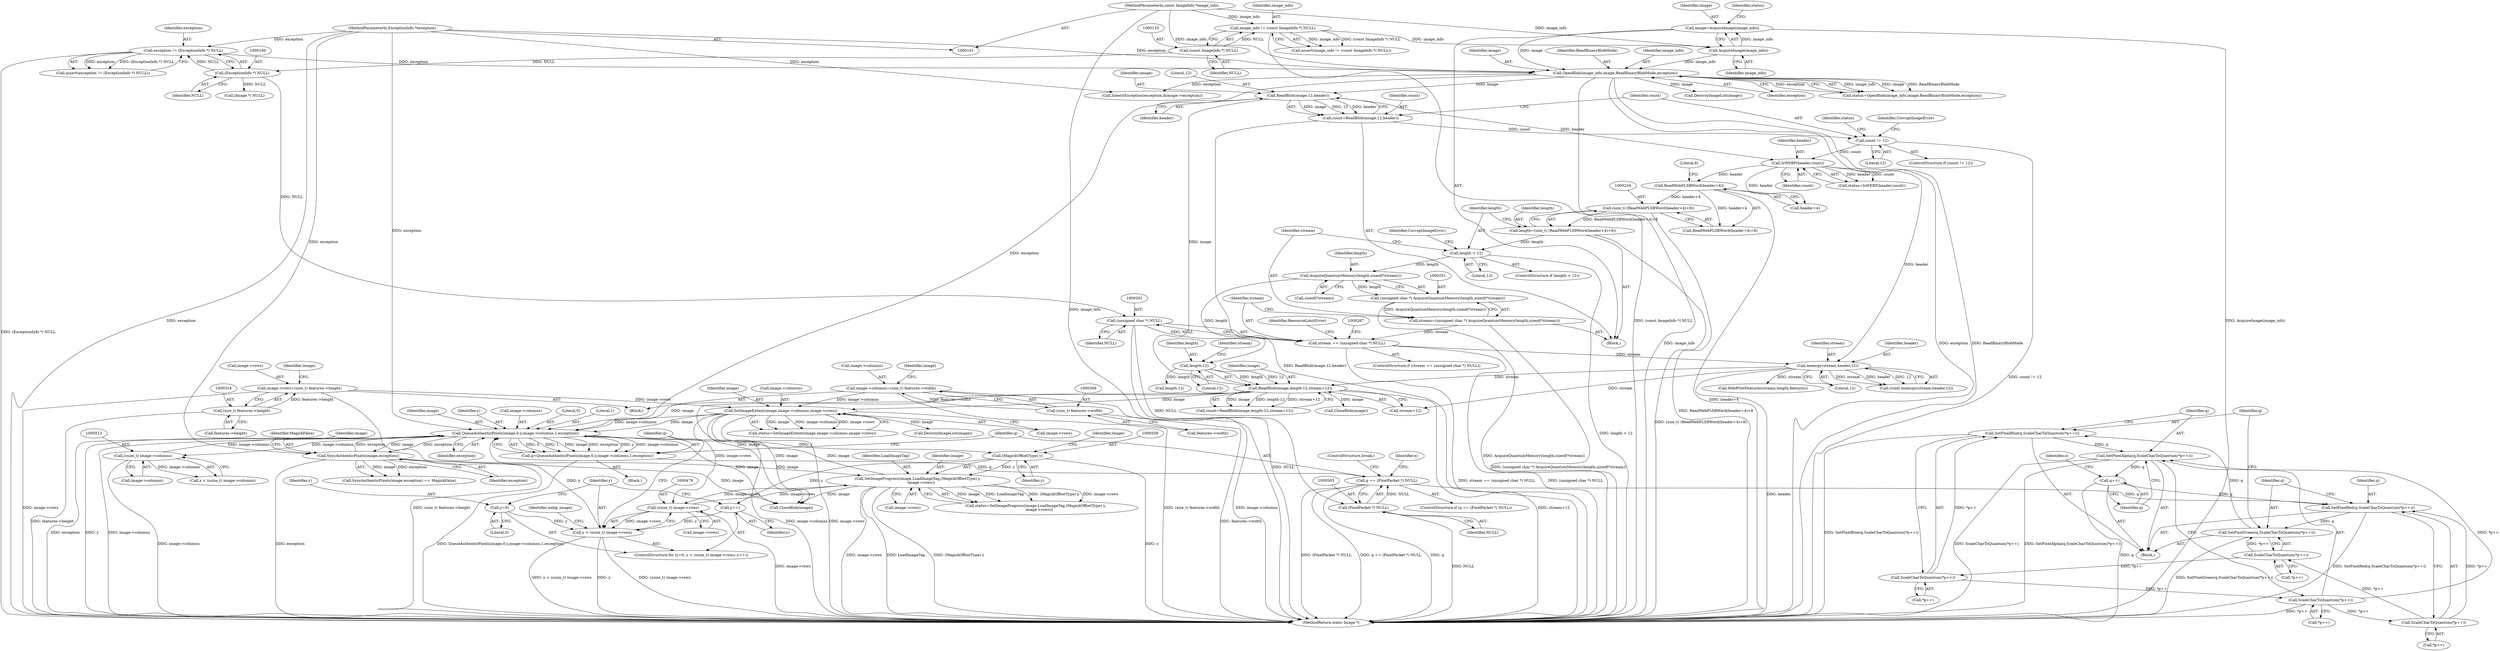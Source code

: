 digraph "0_ImageMagick_126c7c98ea788241922c30df4a5633ea692cf8df@pointer" {
"1000532" [label="(Call,SetPixelBlue(q,ScaleCharToQuantum(*p++)))"];
"1000526" [label="(Call,SetPixelGreen(q,ScaleCharToQuantum(*p++)))"];
"1000520" [label="(Call,SetPixelRed(q,ScaleCharToQuantum(*p++)))"];
"1000500" [label="(Call,q == (PixelPacket *) NULL)"];
"1000488" [label="(Call,q=QueueAuthenticPixels(image,0,y,image->columns,1,exception))"];
"1000490" [label="(Call,QueueAuthenticPixels(image,0,y,image->columns,1,exception))"];
"1000274" [label="(Call,ReadBlob(image,length-12,stream+12))"];
"1000208" [label="(Call,ReadBlob(image,12,header))"];
"1000174" [label="(Call,OpenBlob(image_info,image,ReadBinaryBlobMode,exception))"];
"1000170" [label="(Call,AcquireImage(image_info))"];
"1000130" [label="(Call,image_info != (const ImageInfo *) NULL)"];
"1000102" [label="(MethodParameterIn,const ImageInfo *image_info)"];
"1000132" [label="(Call,(const ImageInfo *) NULL)"];
"1000168" [label="(Call,image=AcquireImage(image_info))"];
"1000157" [label="(Call,exception != (ExceptionInfo *) NULL)"];
"1000103" [label="(MethodParameterIn,ExceptionInfo *exception)"];
"1000159" [label="(Call,(ExceptionInfo *) NULL)"];
"1000276" [label="(Call,length-12)"];
"1000252" [label="(Call,AcquireQuantumMemory(length,sizeof(*stream)))"];
"1000242" [label="(Call,length < 12)"];
"1000231" [label="(Call,length=(size_t) (ReadWebPLSBWord(header+4)+8))"];
"1000233" [label="(Call,(size_t) (ReadWebPLSBWord(header+4)+8))"];
"1000236" [label="(Call,ReadWebPLSBWord(header+4))"];
"1000221" [label="(Call,IsWEBP(header,count))"];
"1000213" [label="(Call,count != 12)"];
"1000206" [label="(Call,count=ReadBlob(image,12,header))"];
"1000268" [label="(Call,memcpy(stream,header,12))"];
"1000258" [label="(Call,stream == (unsigned char *) NULL)"];
"1000248" [label="(Call,stream=(unsigned char *) AcquireQuantumMemory(length,sizeof(*stream)))"];
"1000250" [label="(Call,(unsigned char *) AcquireQuantumMemory(length,sizeof(*stream)))"];
"1000260" [label="(Call,(unsigned char *) NULL)"];
"1000555" [label="(Call,SetImageProgress(image,LoadImageTag,(MagickOffsetType) y,\n      image->rows))"];
"1000548" [label="(Call,SyncAuthenticPixels(image,exception))"];
"1000558" [label="(Call,(MagickOffsetType) y)"];
"1000478" [label="(Call,(ssize_t) image->rows)"];
"1000372" [label="(Call,SetImageExtent(image,image->columns,image->rows))"];
"1000304" [label="(Call,image->columns=(size_t) features->width)"];
"1000308" [label="(Call,(size_t) features->width)"];
"1000313" [label="(Call,image->rows=(size_t) features->height)"];
"1000317" [label="(Call,(size_t) features->height)"];
"1000476" [label="(Call,y < (ssize_t) image->rows)"];
"1000473" [label="(Call,y=0)"];
"1000483" [label="(Call,y++)"];
"1000512" [label="(Call,(ssize_t) image->columns)"];
"1000502" [label="(Call,(PixelPacket *) NULL)"];
"1000544" [label="(Call,q++)"];
"1000538" [label="(Call,SetPixelAlpha(q,ScaleCharToQuantum(*p++)))"];
"1000532" [label="(Call,SetPixelBlue(q,ScaleCharToQuantum(*p++)))"];
"1000534" [label="(Call,ScaleCharToQuantum(*p++))"];
"1000528" [label="(Call,ScaleCharToQuantum(*p++))"];
"1000522" [label="(Call,ScaleCharToQuantum(*p++))"];
"1000540" [label="(Call,ScaleCharToQuantum(*p++))"];
"1000242" [label="(Call,length < 12)"];
"1000385" [label="(Call,InheritException(exception,&image->exception))"];
"1000243" [label="(Identifier,length)"];
"1000220" [label="(Identifier,status)"];
"1000315" [label="(Identifier,image)"];
"1000258" [label="(Call,stream == (unsigned char *) NULL)"];
"1000314" [label="(Call,image->rows)"];
"1000186" [label="(Call,DestroyImageList(image))"];
"1000257" [label="(ControlStructure,if (stream == (unsigned char *) NULL))"];
"1000232" [label="(Identifier,length)"];
"1000522" [label="(Call,ScaleCharToQuantum(*p++))"];
"1000212" [label="(ControlStructure,if (count != 12))"];
"1000270" [label="(Identifier,header)"];
"1000373" [label="(Identifier,image)"];
"1000498" [label="(Identifier,exception)"];
"1000277" [label="(Identifier,length)"];
"1000213" [label="(Call,count != 12)"];
"1000505" [label="(ControlStructure,break;)"];
"1000210" [label="(Literal,12)"];
"1000219" [label="(Call,status=IsWEBP(header,count))"];
"1000156" [label="(Call,assert(exception != (ExceptionInfo *) NULL))"];
"1000271" [label="(Literal,12)"];
"1000494" [label="(Call,image->columns)"];
"1000548" [label="(Call,SyncAuthenticPixels(image,exception))"];
"1000211" [label="(Identifier,header)"];
"1000178" [label="(Identifier,exception)"];
"1000217" [label="(Identifier,CorruptImageError)"];
"1000240" [label="(Literal,8)"];
"1000541" [label="(Call,*p++)"];
"1000304" [label="(Call,image->columns=(size_t) features->width)"];
"1000514" [label="(Call,image->columns)"];
"1000275" [label="(Identifier,image)"];
"1000233" [label="(Call,(size_t) (ReadWebPLSBWord(header+4)+8))"];
"1000241" [label="(ControlStructure,if (length < 12))"];
"1000533" [label="(Identifier,q)"];
"1000176" [label="(Identifier,image)"];
"1000510" [label="(Call,x < (ssize_t) image->columns)"];
"1000170" [label="(Call,AcquireImage(image_info))"];
"1000132" [label="(Call,(const ImageInfo *) NULL)"];
"1000313" [label="(Call,image->rows=(size_t) features->height)"];
"1000209" [label="(Identifier,image)"];
"1000484" [label="(Identifier,y)"];
"1000236" [label="(Call,ReadWebPLSBWord(header+4))"];
"1000512" [label="(Call,(ssize_t) image->columns)"];
"1000287" [label="(Call,length-12)"];
"1000319" [label="(Call,features->height)"];
"1000473" [label="(Call,y=0)"];
"1000177" [label="(Identifier,ReadBinaryBlobMode)"];
"1000252" [label="(Call,AcquireQuantumMemory(length,sizeof(*stream)))"];
"1000215" [label="(Literal,12)"];
"1000483" [label="(Call,y++)"];
"1000206" [label="(Call,count=ReadBlob(image,12,header))"];
"1000248" [label="(Call,stream=(unsigned char *) AcquireQuantumMemory(length,sizeof(*stream)))"];
"1000171" [label="(Identifier,image_info)"];
"1000527" [label="(Identifier,q)"];
"1000189" [label="(Call,(Image *) NULL)"];
"1000520" [label="(Call,SetPixelRed(q,ScaleCharToQuantum(*p++)))"];
"1000161" [label="(Identifier,NULL)"];
"1000169" [label="(Identifier,image)"];
"1000492" [label="(Literal,0)"];
"1000308" [label="(Call,(size_t) features->width)"];
"1000488" [label="(Call,q=QueueAuthenticPixels(image,0,y,image->columns,1,exception))"];
"1000264" [label="(Identifier,ResourceLimitError)"];
"1000477" [label="(Identifier,y)"];
"1000557" [label="(Identifier,LoadImageTag)"];
"1000489" [label="(Identifier,q)"];
"1000544" [label="(Call,q++)"];
"1000168" [label="(Call,image=AcquireImage(image_info))"];
"1000102" [label="(MethodParameterIn,const ImageInfo *image_info)"];
"1000244" [label="(Literal,12)"];
"1000272" [label="(Call,count=ReadBlob(image,length-12,stream+12))"];
"1000365" [label="(Call,CloseBlob(image))"];
"1000547" [label="(Call,SyncAuthenticPixels(image,exception) == MagickFalse)"];
"1000260" [label="(Call,(unsigned char *) NULL)"];
"1000231" [label="(Call,length=(size_t) (ReadWebPLSBWord(header+4)+8))"];
"1000558" [label="(Call,(MagickOffsetType) y)"];
"1000310" [label="(Call,features->width)"];
"1000521" [label="(Identifier,q)"];
"1000523" [label="(Call,*p++)"];
"1000279" [label="(Call,stream+12)"];
"1000497" [label="(Literal,1)"];
"1000175" [label="(Identifier,image_info)"];
"1000250" [label="(Call,(unsigned char *) AcquireQuantumMemory(length,sizeof(*stream)))"];
"1000370" [label="(Call,status=SetImageExtent(image,image->columns,image->rows))"];
"1000490" [label="(Call,QueueAuthenticPixels(image,0,y,image->columns,1,exception))"];
"1000491" [label="(Identifier,image)"];
"1000475" [label="(Literal,0)"];
"1000130" [label="(Call,image_info != (const ImageInfo *) NULL)"];
"1000540" [label="(Call,ScaleCharToQuantum(*p++))"];
"1000372" [label="(Call,SetImageExtent(image,image->columns,image->rows))"];
"1000249" [label="(Identifier,stream)"];
"1000222" [label="(Identifier,header)"];
"1000545" [label="(Identifier,q)"];
"1000157" [label="(Call,exception != (ExceptionInfo *) NULL)"];
"1000553" [label="(Call,status=SetImageProgress(image,LoadImageTag,(MagickOffsetType) y,\n      image->rows))"];
"1000104" [label="(Block,)"];
"1000303" [label="(Block,)"];
"1000485" [label="(Block,)"];
"1000529" [label="(Call,*p++)"];
"1000305" [label="(Call,image->columns)"];
"1000535" [label="(Call,*p++)"];
"1000480" [label="(Call,image->rows)"];
"1000474" [label="(Identifier,y)"];
"1000538" [label="(Call,SetPixelAlpha(q,ScaleCharToQuantum(*p++)))"];
"1000131" [label="(Identifier,image_info)"];
"1000539" [label="(Identifier,q)"];
"1000560" [label="(Identifier,y)"];
"1000532" [label="(Call,SetPixelBlue(q,ScaleCharToQuantum(*p++)))"];
"1000549" [label="(Identifier,image)"];
"1000103" [label="(MethodParameterIn,ExceptionInfo *exception)"];
"1000476" [label="(Call,y < (ssize_t) image->rows)"];
"1000269" [label="(Identifier,stream)"];
"1000253" [label="(Identifier,length)"];
"1000268" [label="(Call,memcpy(stream,header,12))"];
"1000274" [label="(Call,ReadBlob(image,length-12,stream+12))"];
"1000280" [label="(Identifier,stream)"];
"1000134" [label="(Identifier,NULL)"];
"1000174" [label="(Call,OpenBlob(image_info,image,ReadBinaryBlobMode,exception))"];
"1000276" [label="(Call,length-12)"];
"1000317" [label="(Call,(size_t) features->height)"];
"1000259" [label="(Identifier,stream)"];
"1000158" [label="(Identifier,exception)"];
"1000208" [label="(Call,ReadBlob(image,12,header))"];
"1000262" [label="(Identifier,NULL)"];
"1000579" [label="(Call,CloseBlob(image))"];
"1000519" [label="(Block,)"];
"1000392" [label="(Call,DestroyImageList(image))"];
"1000324" [label="(Identifier,image)"];
"1000254" [label="(Call,sizeof(*stream))"];
"1000278" [label="(Literal,12)"];
"1000562" [label="(Identifier,image)"];
"1000374" [label="(Call,image->columns)"];
"1000526" [label="(Call,SetPixelGreen(q,ScaleCharToQuantum(*p++)))"];
"1000500" [label="(Call,q == (PixelPacket *) NULL)"];
"1000221" [label="(Call,IsWEBP(header,count))"];
"1000570" [label="(Identifier,webp_image)"];
"1000246" [label="(Identifier,CorruptImageError)"];
"1000223" [label="(Identifier,count)"];
"1000478" [label="(Call,(ssize_t) image->rows)"];
"1000518" [label="(Identifier,x)"];
"1000499" [label="(ControlStructure,if (q == (PixelPacket *) NULL))"];
"1000502" [label="(Call,(PixelPacket *) NULL)"];
"1000295" [label="(Call,WebPGetFeatures(stream,length,features))"];
"1000504" [label="(Identifier,NULL)"];
"1000214" [label="(Identifier,count)"];
"1000561" [label="(Call,image->rows)"];
"1000501" [label="(Identifier,q)"];
"1000129" [label="(Call,assert(image_info != (const ImageInfo *) NULL))"];
"1000237" [label="(Call,header+4)"];
"1000266" [label="(Call,(void) memcpy(stream,header,12))"];
"1000508" [label="(Identifier,x)"];
"1000207" [label="(Identifier,count)"];
"1000159" [label="(Call,(ExceptionInfo *) NULL)"];
"1000556" [label="(Identifier,image)"];
"1000472" [label="(ControlStructure,for (y=0; y < (ssize_t) image->rows; y++))"];
"1000377" [label="(Call,image->rows)"];
"1000235" [label="(Call,ReadWebPLSBWord(header+4)+8)"];
"1000551" [label="(Identifier,MagickFalse)"];
"1000493" [label="(Identifier,y)"];
"1000528" [label="(Call,ScaleCharToQuantum(*p++))"];
"1000550" [label="(Identifier,exception)"];
"1000173" [label="(Identifier,status)"];
"1000172" [label="(Call,status=OpenBlob(image_info,image,ReadBinaryBlobMode,exception))"];
"1000534" [label="(Call,ScaleCharToQuantum(*p++))"];
"1000583" [label="(MethodReturn,static Image *)"];
"1000555" [label="(Call,SetImageProgress(image,LoadImageTag,(MagickOffsetType) y,\n      image->rows))"];
"1000532" -> "1000519"  [label="AST: "];
"1000532" -> "1000534"  [label="CFG: "];
"1000533" -> "1000532"  [label="AST: "];
"1000534" -> "1000532"  [label="AST: "];
"1000539" -> "1000532"  [label="CFG: "];
"1000532" -> "1000583"  [label="DDG: SetPixelBlue(q,ScaleCharToQuantum(*p++))"];
"1000526" -> "1000532"  [label="DDG: q"];
"1000534" -> "1000532"  [label="DDG: *p++"];
"1000532" -> "1000538"  [label="DDG: q"];
"1000526" -> "1000519"  [label="AST: "];
"1000526" -> "1000528"  [label="CFG: "];
"1000527" -> "1000526"  [label="AST: "];
"1000528" -> "1000526"  [label="AST: "];
"1000533" -> "1000526"  [label="CFG: "];
"1000526" -> "1000583"  [label="DDG: SetPixelGreen(q,ScaleCharToQuantum(*p++))"];
"1000520" -> "1000526"  [label="DDG: q"];
"1000528" -> "1000526"  [label="DDG: *p++"];
"1000520" -> "1000519"  [label="AST: "];
"1000520" -> "1000522"  [label="CFG: "];
"1000521" -> "1000520"  [label="AST: "];
"1000522" -> "1000520"  [label="AST: "];
"1000527" -> "1000520"  [label="CFG: "];
"1000520" -> "1000583"  [label="DDG: SetPixelRed(q,ScaleCharToQuantum(*p++))"];
"1000500" -> "1000520"  [label="DDG: q"];
"1000544" -> "1000520"  [label="DDG: q"];
"1000522" -> "1000520"  [label="DDG: *p++"];
"1000500" -> "1000499"  [label="AST: "];
"1000500" -> "1000502"  [label="CFG: "];
"1000501" -> "1000500"  [label="AST: "];
"1000502" -> "1000500"  [label="AST: "];
"1000505" -> "1000500"  [label="CFG: "];
"1000508" -> "1000500"  [label="CFG: "];
"1000500" -> "1000583"  [label="DDG: (PixelPacket *) NULL"];
"1000500" -> "1000583"  [label="DDG: q == (PixelPacket *) NULL"];
"1000500" -> "1000583"  [label="DDG: q"];
"1000488" -> "1000500"  [label="DDG: q"];
"1000502" -> "1000500"  [label="DDG: NULL"];
"1000488" -> "1000485"  [label="AST: "];
"1000488" -> "1000490"  [label="CFG: "];
"1000489" -> "1000488"  [label="AST: "];
"1000490" -> "1000488"  [label="AST: "];
"1000501" -> "1000488"  [label="CFG: "];
"1000488" -> "1000583"  [label="DDG: QueueAuthenticPixels(image,0,y,image->columns,1,exception)"];
"1000490" -> "1000488"  [label="DDG: 0"];
"1000490" -> "1000488"  [label="DDG: 1"];
"1000490" -> "1000488"  [label="DDG: image"];
"1000490" -> "1000488"  [label="DDG: exception"];
"1000490" -> "1000488"  [label="DDG: y"];
"1000490" -> "1000488"  [label="DDG: image->columns"];
"1000490" -> "1000498"  [label="CFG: "];
"1000491" -> "1000490"  [label="AST: "];
"1000492" -> "1000490"  [label="AST: "];
"1000493" -> "1000490"  [label="AST: "];
"1000494" -> "1000490"  [label="AST: "];
"1000497" -> "1000490"  [label="AST: "];
"1000498" -> "1000490"  [label="AST: "];
"1000490" -> "1000583"  [label="DDG: image->columns"];
"1000490" -> "1000583"  [label="DDG: exception"];
"1000490" -> "1000583"  [label="DDG: y"];
"1000274" -> "1000490"  [label="DDG: image"];
"1000555" -> "1000490"  [label="DDG: image"];
"1000372" -> "1000490"  [label="DDG: image"];
"1000372" -> "1000490"  [label="DDG: image->columns"];
"1000476" -> "1000490"  [label="DDG: y"];
"1000512" -> "1000490"  [label="DDG: image->columns"];
"1000174" -> "1000490"  [label="DDG: exception"];
"1000548" -> "1000490"  [label="DDG: exception"];
"1000103" -> "1000490"  [label="DDG: exception"];
"1000490" -> "1000512"  [label="DDG: image->columns"];
"1000490" -> "1000548"  [label="DDG: image"];
"1000490" -> "1000548"  [label="DDG: exception"];
"1000490" -> "1000558"  [label="DDG: y"];
"1000490" -> "1000579"  [label="DDG: image"];
"1000274" -> "1000272"  [label="AST: "];
"1000274" -> "1000279"  [label="CFG: "];
"1000275" -> "1000274"  [label="AST: "];
"1000276" -> "1000274"  [label="AST: "];
"1000279" -> "1000274"  [label="AST: "];
"1000272" -> "1000274"  [label="CFG: "];
"1000274" -> "1000583"  [label="DDG: stream+12"];
"1000274" -> "1000272"  [label="DDG: image"];
"1000274" -> "1000272"  [label="DDG: length-12"];
"1000274" -> "1000272"  [label="DDG: stream+12"];
"1000208" -> "1000274"  [label="DDG: image"];
"1000276" -> "1000274"  [label="DDG: length"];
"1000276" -> "1000274"  [label="DDG: 12"];
"1000268" -> "1000274"  [label="DDG: stream"];
"1000274" -> "1000365"  [label="DDG: image"];
"1000274" -> "1000372"  [label="DDG: image"];
"1000274" -> "1000579"  [label="DDG: image"];
"1000208" -> "1000206"  [label="AST: "];
"1000208" -> "1000211"  [label="CFG: "];
"1000209" -> "1000208"  [label="AST: "];
"1000210" -> "1000208"  [label="AST: "];
"1000211" -> "1000208"  [label="AST: "];
"1000206" -> "1000208"  [label="CFG: "];
"1000208" -> "1000206"  [label="DDG: image"];
"1000208" -> "1000206"  [label="DDG: 12"];
"1000208" -> "1000206"  [label="DDG: header"];
"1000174" -> "1000208"  [label="DDG: image"];
"1000208" -> "1000221"  [label="DDG: header"];
"1000174" -> "1000172"  [label="AST: "];
"1000174" -> "1000178"  [label="CFG: "];
"1000175" -> "1000174"  [label="AST: "];
"1000176" -> "1000174"  [label="AST: "];
"1000177" -> "1000174"  [label="AST: "];
"1000178" -> "1000174"  [label="AST: "];
"1000172" -> "1000174"  [label="CFG: "];
"1000174" -> "1000583"  [label="DDG: exception"];
"1000174" -> "1000583"  [label="DDG: ReadBinaryBlobMode"];
"1000174" -> "1000583"  [label="DDG: image_info"];
"1000174" -> "1000172"  [label="DDG: image_info"];
"1000174" -> "1000172"  [label="DDG: image"];
"1000174" -> "1000172"  [label="DDG: ReadBinaryBlobMode"];
"1000174" -> "1000172"  [label="DDG: exception"];
"1000170" -> "1000174"  [label="DDG: image_info"];
"1000102" -> "1000174"  [label="DDG: image_info"];
"1000168" -> "1000174"  [label="DDG: image"];
"1000157" -> "1000174"  [label="DDG: exception"];
"1000103" -> "1000174"  [label="DDG: exception"];
"1000174" -> "1000186"  [label="DDG: image"];
"1000174" -> "1000385"  [label="DDG: exception"];
"1000170" -> "1000168"  [label="AST: "];
"1000170" -> "1000171"  [label="CFG: "];
"1000171" -> "1000170"  [label="AST: "];
"1000168" -> "1000170"  [label="CFG: "];
"1000170" -> "1000168"  [label="DDG: image_info"];
"1000130" -> "1000170"  [label="DDG: image_info"];
"1000102" -> "1000170"  [label="DDG: image_info"];
"1000130" -> "1000129"  [label="AST: "];
"1000130" -> "1000132"  [label="CFG: "];
"1000131" -> "1000130"  [label="AST: "];
"1000132" -> "1000130"  [label="AST: "];
"1000129" -> "1000130"  [label="CFG: "];
"1000130" -> "1000583"  [label="DDG: (const ImageInfo *) NULL"];
"1000130" -> "1000129"  [label="DDG: image_info"];
"1000130" -> "1000129"  [label="DDG: (const ImageInfo *) NULL"];
"1000102" -> "1000130"  [label="DDG: image_info"];
"1000132" -> "1000130"  [label="DDG: NULL"];
"1000102" -> "1000101"  [label="AST: "];
"1000102" -> "1000583"  [label="DDG: image_info"];
"1000132" -> "1000134"  [label="CFG: "];
"1000133" -> "1000132"  [label="AST: "];
"1000134" -> "1000132"  [label="AST: "];
"1000132" -> "1000159"  [label="DDG: NULL"];
"1000168" -> "1000104"  [label="AST: "];
"1000169" -> "1000168"  [label="AST: "];
"1000173" -> "1000168"  [label="CFG: "];
"1000168" -> "1000583"  [label="DDG: AcquireImage(image_info)"];
"1000157" -> "1000156"  [label="AST: "];
"1000157" -> "1000159"  [label="CFG: "];
"1000158" -> "1000157"  [label="AST: "];
"1000159" -> "1000157"  [label="AST: "];
"1000156" -> "1000157"  [label="CFG: "];
"1000157" -> "1000583"  [label="DDG: (ExceptionInfo *) NULL"];
"1000157" -> "1000156"  [label="DDG: exception"];
"1000157" -> "1000156"  [label="DDG: (ExceptionInfo *) NULL"];
"1000103" -> "1000157"  [label="DDG: exception"];
"1000159" -> "1000157"  [label="DDG: NULL"];
"1000103" -> "1000101"  [label="AST: "];
"1000103" -> "1000583"  [label="DDG: exception"];
"1000103" -> "1000385"  [label="DDG: exception"];
"1000103" -> "1000548"  [label="DDG: exception"];
"1000159" -> "1000161"  [label="CFG: "];
"1000160" -> "1000159"  [label="AST: "];
"1000161" -> "1000159"  [label="AST: "];
"1000159" -> "1000189"  [label="DDG: NULL"];
"1000159" -> "1000260"  [label="DDG: NULL"];
"1000276" -> "1000278"  [label="CFG: "];
"1000277" -> "1000276"  [label="AST: "];
"1000278" -> "1000276"  [label="AST: "];
"1000280" -> "1000276"  [label="CFG: "];
"1000252" -> "1000276"  [label="DDG: length"];
"1000276" -> "1000287"  [label="DDG: length"];
"1000252" -> "1000250"  [label="AST: "];
"1000252" -> "1000254"  [label="CFG: "];
"1000253" -> "1000252"  [label="AST: "];
"1000254" -> "1000252"  [label="AST: "];
"1000250" -> "1000252"  [label="CFG: "];
"1000252" -> "1000250"  [label="DDG: length"];
"1000242" -> "1000252"  [label="DDG: length"];
"1000242" -> "1000241"  [label="AST: "];
"1000242" -> "1000244"  [label="CFG: "];
"1000243" -> "1000242"  [label="AST: "];
"1000244" -> "1000242"  [label="AST: "];
"1000246" -> "1000242"  [label="CFG: "];
"1000249" -> "1000242"  [label="CFG: "];
"1000242" -> "1000583"  [label="DDG: length < 12"];
"1000231" -> "1000242"  [label="DDG: length"];
"1000231" -> "1000104"  [label="AST: "];
"1000231" -> "1000233"  [label="CFG: "];
"1000232" -> "1000231"  [label="AST: "];
"1000233" -> "1000231"  [label="AST: "];
"1000243" -> "1000231"  [label="CFG: "];
"1000231" -> "1000583"  [label="DDG: (size_t) (ReadWebPLSBWord(header+4)+8)"];
"1000233" -> "1000231"  [label="DDG: ReadWebPLSBWord(header+4)+8"];
"1000233" -> "1000235"  [label="CFG: "];
"1000234" -> "1000233"  [label="AST: "];
"1000235" -> "1000233"  [label="AST: "];
"1000233" -> "1000583"  [label="DDG: ReadWebPLSBWord(header+4)+8"];
"1000236" -> "1000233"  [label="DDG: header+4"];
"1000236" -> "1000235"  [label="AST: "];
"1000236" -> "1000237"  [label="CFG: "];
"1000237" -> "1000236"  [label="AST: "];
"1000240" -> "1000236"  [label="CFG: "];
"1000236" -> "1000583"  [label="DDG: header+4"];
"1000236" -> "1000235"  [label="DDG: header+4"];
"1000221" -> "1000236"  [label="DDG: header"];
"1000221" -> "1000219"  [label="AST: "];
"1000221" -> "1000223"  [label="CFG: "];
"1000222" -> "1000221"  [label="AST: "];
"1000223" -> "1000221"  [label="AST: "];
"1000219" -> "1000221"  [label="CFG: "];
"1000221" -> "1000219"  [label="DDG: header"];
"1000221" -> "1000219"  [label="DDG: count"];
"1000213" -> "1000221"  [label="DDG: count"];
"1000221" -> "1000237"  [label="DDG: header"];
"1000221" -> "1000268"  [label="DDG: header"];
"1000213" -> "1000212"  [label="AST: "];
"1000213" -> "1000215"  [label="CFG: "];
"1000214" -> "1000213"  [label="AST: "];
"1000215" -> "1000213"  [label="AST: "];
"1000217" -> "1000213"  [label="CFG: "];
"1000220" -> "1000213"  [label="CFG: "];
"1000213" -> "1000583"  [label="DDG: count != 12"];
"1000206" -> "1000213"  [label="DDG: count"];
"1000206" -> "1000104"  [label="AST: "];
"1000207" -> "1000206"  [label="AST: "];
"1000214" -> "1000206"  [label="CFG: "];
"1000206" -> "1000583"  [label="DDG: ReadBlob(image,12,header)"];
"1000268" -> "1000266"  [label="AST: "];
"1000268" -> "1000271"  [label="CFG: "];
"1000269" -> "1000268"  [label="AST: "];
"1000270" -> "1000268"  [label="AST: "];
"1000271" -> "1000268"  [label="AST: "];
"1000266" -> "1000268"  [label="CFG: "];
"1000268" -> "1000583"  [label="DDG: header"];
"1000268" -> "1000266"  [label="DDG: stream"];
"1000268" -> "1000266"  [label="DDG: header"];
"1000268" -> "1000266"  [label="DDG: 12"];
"1000258" -> "1000268"  [label="DDG: stream"];
"1000268" -> "1000279"  [label="DDG: stream"];
"1000268" -> "1000295"  [label="DDG: stream"];
"1000258" -> "1000257"  [label="AST: "];
"1000258" -> "1000260"  [label="CFG: "];
"1000259" -> "1000258"  [label="AST: "];
"1000260" -> "1000258"  [label="AST: "];
"1000264" -> "1000258"  [label="CFG: "];
"1000267" -> "1000258"  [label="CFG: "];
"1000258" -> "1000583"  [label="DDG: (unsigned char *) NULL"];
"1000258" -> "1000583"  [label="DDG: stream == (unsigned char *) NULL"];
"1000248" -> "1000258"  [label="DDG: stream"];
"1000260" -> "1000258"  [label="DDG: NULL"];
"1000248" -> "1000104"  [label="AST: "];
"1000248" -> "1000250"  [label="CFG: "];
"1000249" -> "1000248"  [label="AST: "];
"1000250" -> "1000248"  [label="AST: "];
"1000259" -> "1000248"  [label="CFG: "];
"1000248" -> "1000583"  [label="DDG: (unsigned char *) AcquireQuantumMemory(length,sizeof(*stream))"];
"1000250" -> "1000248"  [label="DDG: AcquireQuantumMemory(length,sizeof(*stream))"];
"1000251" -> "1000250"  [label="AST: "];
"1000250" -> "1000583"  [label="DDG: AcquireQuantumMemory(length,sizeof(*stream))"];
"1000260" -> "1000262"  [label="CFG: "];
"1000261" -> "1000260"  [label="AST: "];
"1000262" -> "1000260"  [label="AST: "];
"1000260" -> "1000583"  [label="DDG: NULL"];
"1000260" -> "1000502"  [label="DDG: NULL"];
"1000555" -> "1000553"  [label="AST: "];
"1000555" -> "1000561"  [label="CFG: "];
"1000556" -> "1000555"  [label="AST: "];
"1000557" -> "1000555"  [label="AST: "];
"1000558" -> "1000555"  [label="AST: "];
"1000561" -> "1000555"  [label="AST: "];
"1000553" -> "1000555"  [label="CFG: "];
"1000555" -> "1000583"  [label="DDG: LoadImageTag"];
"1000555" -> "1000583"  [label="DDG: (MagickOffsetType) y"];
"1000555" -> "1000583"  [label="DDG: image->rows"];
"1000555" -> "1000478"  [label="DDG: image->rows"];
"1000555" -> "1000553"  [label="DDG: image"];
"1000555" -> "1000553"  [label="DDG: LoadImageTag"];
"1000555" -> "1000553"  [label="DDG: (MagickOffsetType) y"];
"1000555" -> "1000553"  [label="DDG: image->rows"];
"1000548" -> "1000555"  [label="DDG: image"];
"1000558" -> "1000555"  [label="DDG: y"];
"1000478" -> "1000555"  [label="DDG: image->rows"];
"1000555" -> "1000579"  [label="DDG: image"];
"1000548" -> "1000547"  [label="AST: "];
"1000548" -> "1000550"  [label="CFG: "];
"1000549" -> "1000548"  [label="AST: "];
"1000550" -> "1000548"  [label="AST: "];
"1000551" -> "1000548"  [label="CFG: "];
"1000548" -> "1000583"  [label="DDG: exception"];
"1000548" -> "1000547"  [label="DDG: image"];
"1000548" -> "1000547"  [label="DDG: exception"];
"1000548" -> "1000579"  [label="DDG: image"];
"1000558" -> "1000560"  [label="CFG: "];
"1000559" -> "1000558"  [label="AST: "];
"1000560" -> "1000558"  [label="AST: "];
"1000562" -> "1000558"  [label="CFG: "];
"1000558" -> "1000583"  [label="DDG: y"];
"1000558" -> "1000483"  [label="DDG: y"];
"1000478" -> "1000476"  [label="AST: "];
"1000478" -> "1000480"  [label="CFG: "];
"1000479" -> "1000478"  [label="AST: "];
"1000480" -> "1000478"  [label="AST: "];
"1000476" -> "1000478"  [label="CFG: "];
"1000478" -> "1000583"  [label="DDG: image->rows"];
"1000478" -> "1000476"  [label="DDG: image->rows"];
"1000372" -> "1000478"  [label="DDG: image->rows"];
"1000372" -> "1000370"  [label="AST: "];
"1000372" -> "1000377"  [label="CFG: "];
"1000373" -> "1000372"  [label="AST: "];
"1000374" -> "1000372"  [label="AST: "];
"1000377" -> "1000372"  [label="AST: "];
"1000370" -> "1000372"  [label="CFG: "];
"1000372" -> "1000583"  [label="DDG: image->rows"];
"1000372" -> "1000583"  [label="DDG: image->columns"];
"1000372" -> "1000370"  [label="DDG: image"];
"1000372" -> "1000370"  [label="DDG: image->columns"];
"1000372" -> "1000370"  [label="DDG: image->rows"];
"1000304" -> "1000372"  [label="DDG: image->columns"];
"1000313" -> "1000372"  [label="DDG: image->rows"];
"1000372" -> "1000392"  [label="DDG: image"];
"1000372" -> "1000579"  [label="DDG: image"];
"1000304" -> "1000303"  [label="AST: "];
"1000304" -> "1000308"  [label="CFG: "];
"1000305" -> "1000304"  [label="AST: "];
"1000308" -> "1000304"  [label="AST: "];
"1000315" -> "1000304"  [label="CFG: "];
"1000304" -> "1000583"  [label="DDG: image->columns"];
"1000304" -> "1000583"  [label="DDG: (size_t) features->width"];
"1000308" -> "1000304"  [label="DDG: features->width"];
"1000308" -> "1000310"  [label="CFG: "];
"1000309" -> "1000308"  [label="AST: "];
"1000310" -> "1000308"  [label="AST: "];
"1000308" -> "1000583"  [label="DDG: features->width"];
"1000313" -> "1000303"  [label="AST: "];
"1000313" -> "1000317"  [label="CFG: "];
"1000314" -> "1000313"  [label="AST: "];
"1000317" -> "1000313"  [label="AST: "];
"1000324" -> "1000313"  [label="CFG: "];
"1000313" -> "1000583"  [label="DDG: image->rows"];
"1000313" -> "1000583"  [label="DDG: (size_t) features->height"];
"1000317" -> "1000313"  [label="DDG: features->height"];
"1000317" -> "1000319"  [label="CFG: "];
"1000318" -> "1000317"  [label="AST: "];
"1000319" -> "1000317"  [label="AST: "];
"1000317" -> "1000583"  [label="DDG: features->height"];
"1000476" -> "1000472"  [label="AST: "];
"1000477" -> "1000476"  [label="AST: "];
"1000489" -> "1000476"  [label="CFG: "];
"1000570" -> "1000476"  [label="CFG: "];
"1000476" -> "1000583"  [label="DDG: y < (ssize_t) image->rows"];
"1000476" -> "1000583"  [label="DDG: y"];
"1000476" -> "1000583"  [label="DDG: (ssize_t) image->rows"];
"1000473" -> "1000476"  [label="DDG: y"];
"1000483" -> "1000476"  [label="DDG: y"];
"1000473" -> "1000472"  [label="AST: "];
"1000473" -> "1000475"  [label="CFG: "];
"1000474" -> "1000473"  [label="AST: "];
"1000475" -> "1000473"  [label="AST: "];
"1000477" -> "1000473"  [label="CFG: "];
"1000483" -> "1000472"  [label="AST: "];
"1000483" -> "1000484"  [label="CFG: "];
"1000484" -> "1000483"  [label="AST: "];
"1000477" -> "1000483"  [label="CFG: "];
"1000512" -> "1000510"  [label="AST: "];
"1000512" -> "1000514"  [label="CFG: "];
"1000513" -> "1000512"  [label="AST: "];
"1000514" -> "1000512"  [label="AST: "];
"1000510" -> "1000512"  [label="CFG: "];
"1000512" -> "1000583"  [label="DDG: image->columns"];
"1000512" -> "1000510"  [label="DDG: image->columns"];
"1000502" -> "1000504"  [label="CFG: "];
"1000503" -> "1000502"  [label="AST: "];
"1000504" -> "1000502"  [label="AST: "];
"1000502" -> "1000583"  [label="DDG: NULL"];
"1000544" -> "1000519"  [label="AST: "];
"1000544" -> "1000545"  [label="CFG: "];
"1000545" -> "1000544"  [label="AST: "];
"1000518" -> "1000544"  [label="CFG: "];
"1000544" -> "1000583"  [label="DDG: q"];
"1000538" -> "1000544"  [label="DDG: q"];
"1000538" -> "1000519"  [label="AST: "];
"1000538" -> "1000540"  [label="CFG: "];
"1000539" -> "1000538"  [label="AST: "];
"1000540" -> "1000538"  [label="AST: "];
"1000545" -> "1000538"  [label="CFG: "];
"1000538" -> "1000583"  [label="DDG: ScaleCharToQuantum(*p++)"];
"1000538" -> "1000583"  [label="DDG: SetPixelAlpha(q,ScaleCharToQuantum(*p++))"];
"1000540" -> "1000538"  [label="DDG: *p++"];
"1000534" -> "1000535"  [label="CFG: "];
"1000535" -> "1000534"  [label="AST: "];
"1000528" -> "1000534"  [label="DDG: *p++"];
"1000534" -> "1000540"  [label="DDG: *p++"];
"1000528" -> "1000529"  [label="CFG: "];
"1000529" -> "1000528"  [label="AST: "];
"1000522" -> "1000528"  [label="DDG: *p++"];
"1000522" -> "1000523"  [label="CFG: "];
"1000523" -> "1000522"  [label="AST: "];
"1000540" -> "1000522"  [label="DDG: *p++"];
"1000540" -> "1000541"  [label="CFG: "];
"1000541" -> "1000540"  [label="AST: "];
"1000540" -> "1000583"  [label="DDG: *p++"];
}

